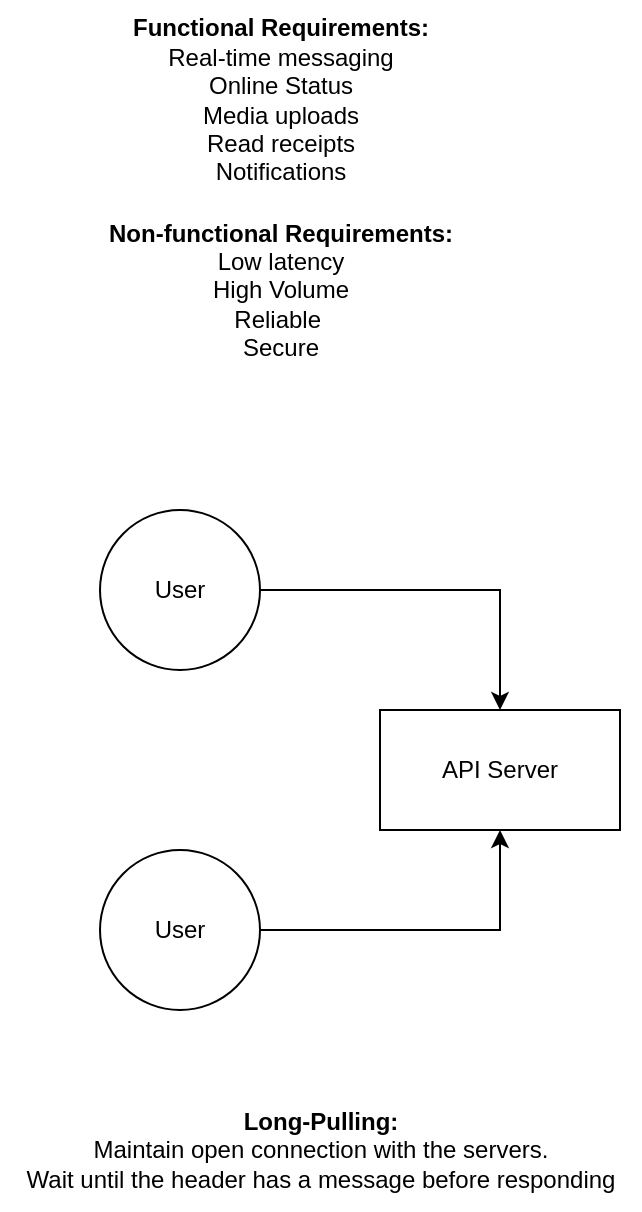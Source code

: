 <mxfile version="20.2.3" type="github">
  <diagram id="Zi-IdDZvf-XGHymGtbge" name="Page-1">
    <mxGraphModel dx="1435" dy="1769" grid="1" gridSize="10" guides="1" tooltips="1" connect="1" arrows="1" fold="1" page="1" pageScale="1" pageWidth="850" pageHeight="1100" math="0" shadow="0">
      <root>
        <mxCell id="0" />
        <mxCell id="1" parent="0" />
        <mxCell id="2jC8lsVwugVBiCHZB-My-1" value="Functional Requirements:&lt;br&gt;&lt;span style=&quot;font-weight: normal;&quot;&gt;Real-time messaging&lt;br&gt;Online Status&lt;br&gt;Media uploads&lt;br&gt;Read receipts&lt;br&gt;Notifications&lt;/span&gt;" style="text;html=1;align=center;verticalAlign=middle;resizable=0;points=[];autosize=1;strokeColor=none;fillColor=none;fontStyle=1" parent="1" vertex="1">
          <mxGeometry x="5" y="-15" width="170" height="100" as="geometry" />
        </mxCell>
        <mxCell id="2jC8lsVwugVBiCHZB-My-2" value="&lt;b&gt;Non-functional Requirements:&lt;/b&gt;&lt;br&gt;Low latency&lt;br&gt;High Volume&lt;br&gt;Reliable&amp;nbsp;&lt;br&gt;Secure" style="text;html=1;align=center;verticalAlign=middle;resizable=0;points=[];autosize=1;strokeColor=none;fillColor=none;" parent="1" vertex="1">
          <mxGeometry x="-10" y="85" width="200" height="90" as="geometry" />
        </mxCell>
        <mxCell id="vfJ7Y360fpqIS0XEaNpH-4" style="edgeStyle=orthogonalEdgeStyle;rounded=0;orthogonalLoop=1;jettySize=auto;html=1;entryX=0.5;entryY=0;entryDx=0;entryDy=0;" edge="1" parent="1" source="vfJ7Y360fpqIS0XEaNpH-1" target="vfJ7Y360fpqIS0XEaNpH-3">
          <mxGeometry relative="1" as="geometry" />
        </mxCell>
        <mxCell id="vfJ7Y360fpqIS0XEaNpH-1" value="User" style="ellipse;whiteSpace=wrap;html=1;aspect=fixed;" vertex="1" parent="1">
          <mxGeometry y="240" width="80" height="80" as="geometry" />
        </mxCell>
        <mxCell id="vfJ7Y360fpqIS0XEaNpH-5" style="edgeStyle=orthogonalEdgeStyle;rounded=0;orthogonalLoop=1;jettySize=auto;html=1;entryX=0.5;entryY=1;entryDx=0;entryDy=0;" edge="1" parent="1" source="vfJ7Y360fpqIS0XEaNpH-2" target="vfJ7Y360fpqIS0XEaNpH-3">
          <mxGeometry relative="1" as="geometry" />
        </mxCell>
        <mxCell id="vfJ7Y360fpqIS0XEaNpH-2" value="User" style="ellipse;whiteSpace=wrap;html=1;aspect=fixed;" vertex="1" parent="1">
          <mxGeometry y="410" width="80" height="80" as="geometry" />
        </mxCell>
        <mxCell id="vfJ7Y360fpqIS0XEaNpH-3" value="API Server" style="whiteSpace=wrap;html=1;" vertex="1" parent="1">
          <mxGeometry x="140" y="340" width="120" height="60" as="geometry" />
        </mxCell>
        <mxCell id="vfJ7Y360fpqIS0XEaNpH-6" value="&lt;b&gt;Long-Pulling:&lt;/b&gt;&lt;br&gt;Maintain open connection with the servers. &lt;br&gt;Wait until the header has a message before responding" style="text;html=1;align=center;verticalAlign=middle;resizable=0;points=[];autosize=1;strokeColor=none;fillColor=none;" vertex="1" parent="1">
          <mxGeometry x="-50" y="530" width="320" height="60" as="geometry" />
        </mxCell>
      </root>
    </mxGraphModel>
  </diagram>
</mxfile>
